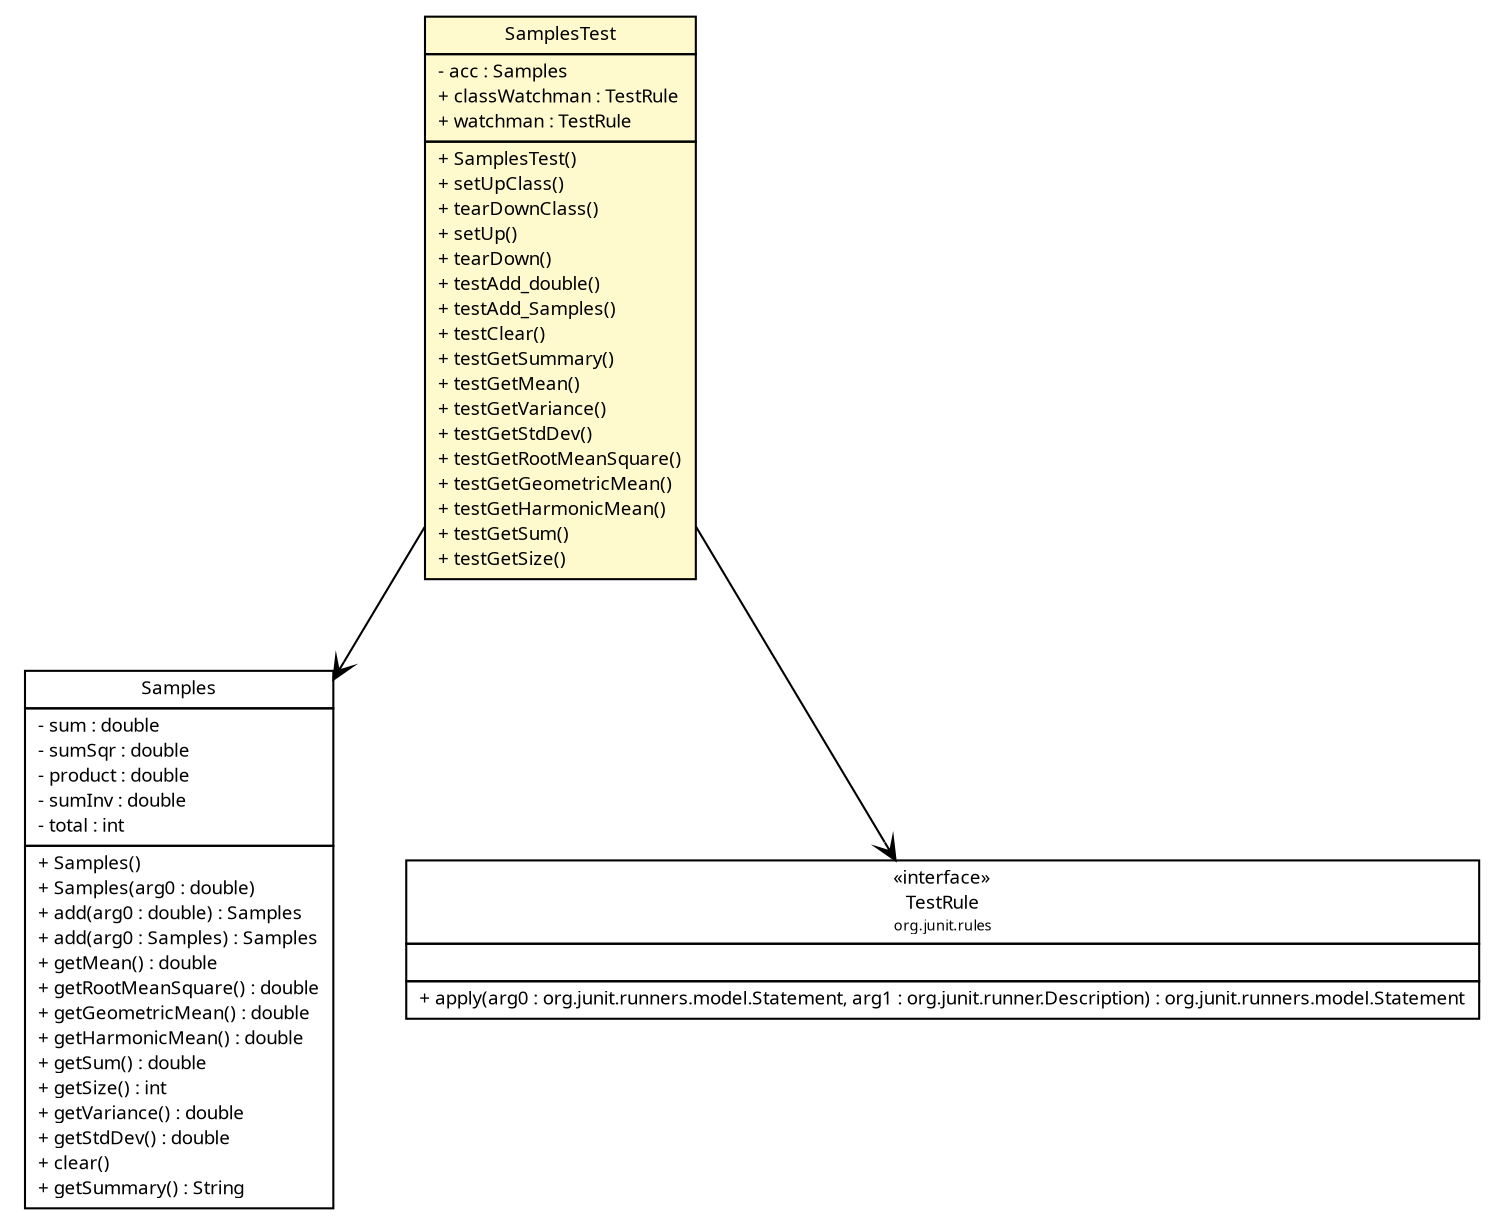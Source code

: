 #!/usr/local/bin/dot
#
# Class diagram 
# Generated by UMLGraph version R5_6 (http://www.umlgraph.org/)
#

digraph G {
	edge [fontname="Trebuchet MS",fontsize=10,labelfontname="Trebuchet MS",labelfontsize=10];
	node [fontname="Trebuchet MS",fontsize=10,shape=plaintext];
	nodesep=0.25;
	ranksep=0.5;
	// broadwick.statistics.SamplesTest
	c1423 [label=<<table title="broadwick.statistics.SamplesTest" border="0" cellborder="1" cellspacing="0" cellpadding="2" port="p" bgcolor="lemonChiffon" href="./SamplesTest.html">
		<tr><td><table border="0" cellspacing="0" cellpadding="1">
<tr><td align="center" balign="center"><font face="Trebuchet MS"> SamplesTest </font></td></tr>
		</table></td></tr>
		<tr><td><table border="0" cellspacing="0" cellpadding="1">
<tr><td align="left" balign="left"> - acc : Samples </td></tr>
<tr><td align="left" balign="left"> + classWatchman : TestRule </td></tr>
<tr><td align="left" balign="left"> + watchman : TestRule </td></tr>
		</table></td></tr>
		<tr><td><table border="0" cellspacing="0" cellpadding="1">
<tr><td align="left" balign="left"> + SamplesTest() </td></tr>
<tr><td align="left" balign="left"> + setUpClass() </td></tr>
<tr><td align="left" balign="left"> + tearDownClass() </td></tr>
<tr><td align="left" balign="left"> + setUp() </td></tr>
<tr><td align="left" balign="left"> + tearDown() </td></tr>
<tr><td align="left" balign="left"> + testAdd_double() </td></tr>
<tr><td align="left" balign="left"> + testAdd_Samples() </td></tr>
<tr><td align="left" balign="left"> + testClear() </td></tr>
<tr><td align="left" balign="left"> + testGetSummary() </td></tr>
<tr><td align="left" balign="left"> + testGetMean() </td></tr>
<tr><td align="left" balign="left"> + testGetVariance() </td></tr>
<tr><td align="left" balign="left"> + testGetStdDev() </td></tr>
<tr><td align="left" balign="left"> + testGetRootMeanSquare() </td></tr>
<tr><td align="left" balign="left"> + testGetGeometricMean() </td></tr>
<tr><td align="left" balign="left"> + testGetHarmonicMean() </td></tr>
<tr><td align="left" balign="left"> + testGetSum() </td></tr>
<tr><td align="left" balign="left"> + testGetSize() </td></tr>
		</table></td></tr>
		</table>>, URL="./SamplesTest.html", fontname="Trebuchet MS", fontcolor="black", fontsize=9.0];
	// broadwick.statistics.SamplesTest NAVASSOC broadwick.statistics.Samples
	c1423:p -> c1434:p [taillabel="", label="", headlabel="", fontname="Trebuchet MS", fontcolor="black", fontsize=10.0, color="black", arrowhead=open];
	// broadwick.statistics.SamplesTest NAVASSOC org.junit.rules.TestRule
	c1423:p -> c1435:p [taillabel="", label="", headlabel="", fontname="Trebuchet MS", fontcolor="black", fontsize=10.0, color="black", arrowhead=open];
	// org.junit.rules.TestRule
	c1435 [label=<<table title="org.junit.rules.TestRule" border="0" cellborder="1" cellspacing="0" cellpadding="2" port="p" href="http://java.sun.com/j2se/1.4.2/docs/api/org/junit/rules/TestRule.html">
		<tr><td><table border="0" cellspacing="0" cellpadding="1">
<tr><td align="center" balign="center"> &#171;interface&#187; </td></tr>
<tr><td align="center" balign="center"><font face="Trebuchet MS"> TestRule </font></td></tr>
<tr><td align="center" balign="center"><font face="Trebuchet MS" point-size="7.0"> org.junit.rules </font></td></tr>
		</table></td></tr>
		<tr><td><table border="0" cellspacing="0" cellpadding="1">
<tr><td align="left" balign="left">  </td></tr>
		</table></td></tr>
		<tr><td><table border="0" cellspacing="0" cellpadding="1">
<tr><td align="left" balign="left"><font face="Trebuchet MS" point-size="9.0"> + apply(arg0 : org.junit.runners.model.Statement, arg1 : org.junit.runner.Description) : org.junit.runners.model.Statement </font></td></tr>
		</table></td></tr>
		</table>>, URL="http://java.sun.com/j2se/1.4.2/docs/api/org/junit/rules/TestRule.html", fontname="Trebuchet MS", fontcolor="black", fontsize=9.0];
	// broadwick.statistics.Samples
	c1434 [label=<<table title="broadwick.statistics.Samples" border="0" cellborder="1" cellspacing="0" cellpadding="2" port="p" href="http://java.sun.com/j2se/1.4.2/docs/api/broadwick/statistics/Samples.html">
		<tr><td><table border="0" cellspacing="0" cellpadding="1">
<tr><td align="center" balign="center"><font face="Trebuchet MS"> Samples </font></td></tr>
		</table></td></tr>
		<tr><td><table border="0" cellspacing="0" cellpadding="1">
<tr><td align="left" balign="left"> - sum : double </td></tr>
<tr><td align="left" balign="left"> - sumSqr : double </td></tr>
<tr><td align="left" balign="left"> - product : double </td></tr>
<tr><td align="left" balign="left"> - sumInv : double </td></tr>
<tr><td align="left" balign="left"> - total : int </td></tr>
		</table></td></tr>
		<tr><td><table border="0" cellspacing="0" cellpadding="1">
<tr><td align="left" balign="left"> + Samples() </td></tr>
<tr><td align="left" balign="left"> + Samples(arg0 : double) </td></tr>
<tr><td align="left" balign="left"> + add(arg0 : double) : Samples </td></tr>
<tr><td align="left" balign="left"> + add(arg0 : Samples) : Samples </td></tr>
<tr><td align="left" balign="left"> + getMean() : double </td></tr>
<tr><td align="left" balign="left"> + getRootMeanSquare() : double </td></tr>
<tr><td align="left" balign="left"> + getGeometricMean() : double </td></tr>
<tr><td align="left" balign="left"> + getHarmonicMean() : double </td></tr>
<tr><td align="left" balign="left"> + getSum() : double </td></tr>
<tr><td align="left" balign="left"> + getSize() : int </td></tr>
<tr><td align="left" balign="left"> + getVariance() : double </td></tr>
<tr><td align="left" balign="left"> + getStdDev() : double </td></tr>
<tr><td align="left" balign="left"> + clear() </td></tr>
<tr><td align="left" balign="left"> + getSummary() : String </td></tr>
		</table></td></tr>
		</table>>, URL="http://java.sun.com/j2se/1.4.2/docs/api/broadwick/statistics/Samples.html", fontname="Trebuchet MS", fontcolor="black", fontsize=9.0];
}

